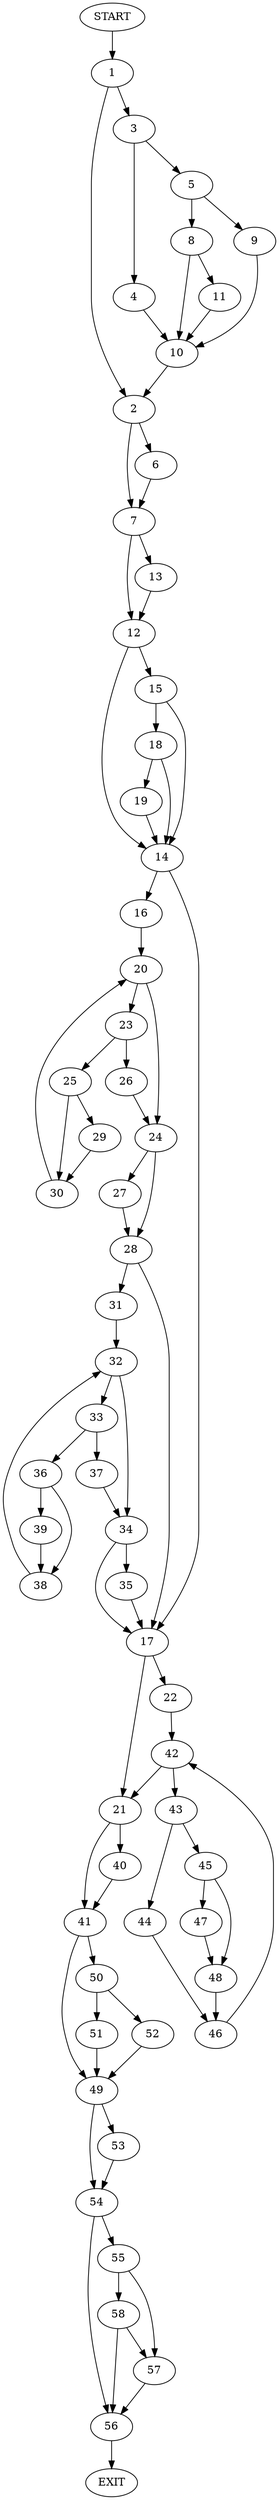 digraph {
0 [label="START"]
59 [label="EXIT"]
0 -> 1
1 -> 2
1 -> 3
3 -> 4
3 -> 5
2 -> 6
2 -> 7
5 -> 8
5 -> 9
4 -> 10
10 -> 2
8 -> 11
8 -> 10
9 -> 10
11 -> 10
7 -> 12
7 -> 13
6 -> 7
13 -> 12
12 -> 14
12 -> 15
14 -> 16
14 -> 17
15 -> 14
15 -> 18
18 -> 14
18 -> 19
19 -> 14
16 -> 20
17 -> 21
17 -> 22
20 -> 23
20 -> 24
23 -> 25
23 -> 26
24 -> 27
24 -> 28
26 -> 24
25 -> 29
25 -> 30
29 -> 30
30 -> 20
28 -> 17
28 -> 31
27 -> 28
31 -> 32
32 -> 33
32 -> 34
34 -> 35
34 -> 17
33 -> 36
33 -> 37
37 -> 34
36 -> 38
36 -> 39
39 -> 38
38 -> 32
35 -> 17
21 -> 40
21 -> 41
22 -> 42
42 -> 21
42 -> 43
43 -> 44
43 -> 45
44 -> 46
45 -> 47
45 -> 48
46 -> 42
47 -> 48
48 -> 46
40 -> 41
41 -> 49
41 -> 50
50 -> 51
50 -> 52
49 -> 53
49 -> 54
51 -> 49
52 -> 49
53 -> 54
54 -> 55
54 -> 56
56 -> 59
55 -> 57
55 -> 58
57 -> 56
58 -> 57
58 -> 56
}
